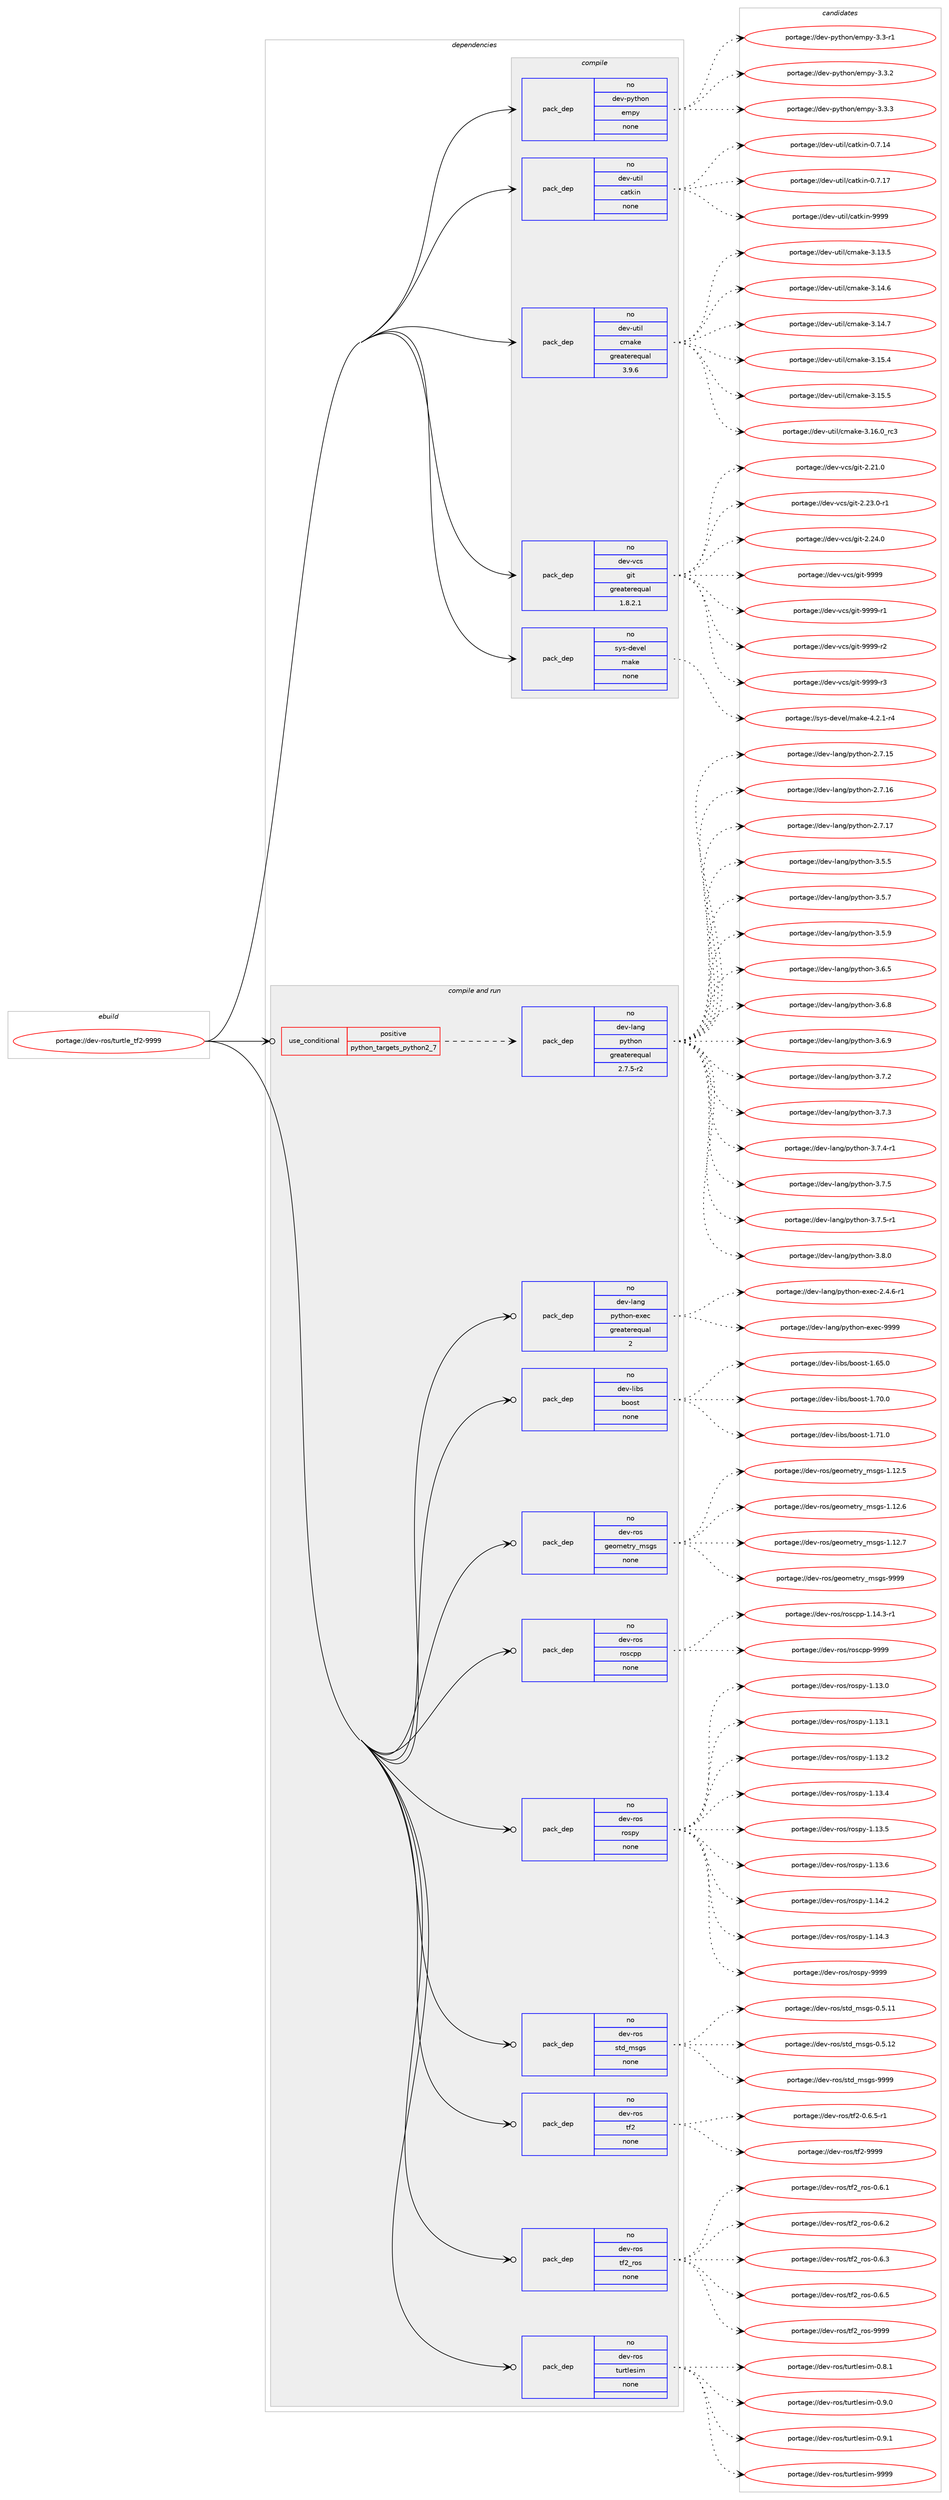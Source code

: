 digraph prolog {

# *************
# Graph options
# *************

newrank=true;
concentrate=true;
compound=true;
graph [rankdir=LR,fontname=Helvetica,fontsize=10,ranksep=1.5];#, ranksep=2.5, nodesep=0.2];
edge  [arrowhead=vee];
node  [fontname=Helvetica,fontsize=10];

# **********
# The ebuild
# **********

subgraph cluster_leftcol {
color=gray;
rank=same;
label=<<i>ebuild</i>>;
id [label="portage://dev-ros/turtle_tf2-9999", color=red, width=4, href="../dev-ros/turtle_tf2-9999.svg"];
}

# ****************
# The dependencies
# ****************

subgraph cluster_midcol {
color=gray;
label=<<i>dependencies</i>>;
subgraph cluster_compile {
fillcolor="#eeeeee";
style=filled;
label=<<i>compile</i>>;
subgraph pack158251 {
dependency207458 [label=<<TABLE BORDER="0" CELLBORDER="1" CELLSPACING="0" CELLPADDING="4" WIDTH="220"><TR><TD ROWSPAN="6" CELLPADDING="30">pack_dep</TD></TR><TR><TD WIDTH="110">no</TD></TR><TR><TD>dev-python</TD></TR><TR><TD>empy</TD></TR><TR><TD>none</TD></TR><TR><TD></TD></TR></TABLE>>, shape=none, color=blue];
}
id:e -> dependency207458:w [weight=20,style="solid",arrowhead="vee"];
subgraph pack158252 {
dependency207459 [label=<<TABLE BORDER="0" CELLBORDER="1" CELLSPACING="0" CELLPADDING="4" WIDTH="220"><TR><TD ROWSPAN="6" CELLPADDING="30">pack_dep</TD></TR><TR><TD WIDTH="110">no</TD></TR><TR><TD>dev-util</TD></TR><TR><TD>catkin</TD></TR><TR><TD>none</TD></TR><TR><TD></TD></TR></TABLE>>, shape=none, color=blue];
}
id:e -> dependency207459:w [weight=20,style="solid",arrowhead="vee"];
subgraph pack158253 {
dependency207460 [label=<<TABLE BORDER="0" CELLBORDER="1" CELLSPACING="0" CELLPADDING="4" WIDTH="220"><TR><TD ROWSPAN="6" CELLPADDING="30">pack_dep</TD></TR><TR><TD WIDTH="110">no</TD></TR><TR><TD>dev-util</TD></TR><TR><TD>cmake</TD></TR><TR><TD>greaterequal</TD></TR><TR><TD>3.9.6</TD></TR></TABLE>>, shape=none, color=blue];
}
id:e -> dependency207460:w [weight=20,style="solid",arrowhead="vee"];
subgraph pack158254 {
dependency207461 [label=<<TABLE BORDER="0" CELLBORDER="1" CELLSPACING="0" CELLPADDING="4" WIDTH="220"><TR><TD ROWSPAN="6" CELLPADDING="30">pack_dep</TD></TR><TR><TD WIDTH="110">no</TD></TR><TR><TD>dev-vcs</TD></TR><TR><TD>git</TD></TR><TR><TD>greaterequal</TD></TR><TR><TD>1.8.2.1</TD></TR></TABLE>>, shape=none, color=blue];
}
id:e -> dependency207461:w [weight=20,style="solid",arrowhead="vee"];
subgraph pack158255 {
dependency207462 [label=<<TABLE BORDER="0" CELLBORDER="1" CELLSPACING="0" CELLPADDING="4" WIDTH="220"><TR><TD ROWSPAN="6" CELLPADDING="30">pack_dep</TD></TR><TR><TD WIDTH="110">no</TD></TR><TR><TD>sys-devel</TD></TR><TR><TD>make</TD></TR><TR><TD>none</TD></TR><TR><TD></TD></TR></TABLE>>, shape=none, color=blue];
}
id:e -> dependency207462:w [weight=20,style="solid",arrowhead="vee"];
}
subgraph cluster_compileandrun {
fillcolor="#eeeeee";
style=filled;
label=<<i>compile and run</i>>;
subgraph cond45779 {
dependency207463 [label=<<TABLE BORDER="0" CELLBORDER="1" CELLSPACING="0" CELLPADDING="4"><TR><TD ROWSPAN="3" CELLPADDING="10">use_conditional</TD></TR><TR><TD>positive</TD></TR><TR><TD>python_targets_python2_7</TD></TR></TABLE>>, shape=none, color=red];
subgraph pack158256 {
dependency207464 [label=<<TABLE BORDER="0" CELLBORDER="1" CELLSPACING="0" CELLPADDING="4" WIDTH="220"><TR><TD ROWSPAN="6" CELLPADDING="30">pack_dep</TD></TR><TR><TD WIDTH="110">no</TD></TR><TR><TD>dev-lang</TD></TR><TR><TD>python</TD></TR><TR><TD>greaterequal</TD></TR><TR><TD>2.7.5-r2</TD></TR></TABLE>>, shape=none, color=blue];
}
dependency207463:e -> dependency207464:w [weight=20,style="dashed",arrowhead="vee"];
}
id:e -> dependency207463:w [weight=20,style="solid",arrowhead="odotvee"];
subgraph pack158257 {
dependency207465 [label=<<TABLE BORDER="0" CELLBORDER="1" CELLSPACING="0" CELLPADDING="4" WIDTH="220"><TR><TD ROWSPAN="6" CELLPADDING="30">pack_dep</TD></TR><TR><TD WIDTH="110">no</TD></TR><TR><TD>dev-lang</TD></TR><TR><TD>python-exec</TD></TR><TR><TD>greaterequal</TD></TR><TR><TD>2</TD></TR></TABLE>>, shape=none, color=blue];
}
id:e -> dependency207465:w [weight=20,style="solid",arrowhead="odotvee"];
subgraph pack158258 {
dependency207466 [label=<<TABLE BORDER="0" CELLBORDER="1" CELLSPACING="0" CELLPADDING="4" WIDTH="220"><TR><TD ROWSPAN="6" CELLPADDING="30">pack_dep</TD></TR><TR><TD WIDTH="110">no</TD></TR><TR><TD>dev-libs</TD></TR><TR><TD>boost</TD></TR><TR><TD>none</TD></TR><TR><TD></TD></TR></TABLE>>, shape=none, color=blue];
}
id:e -> dependency207466:w [weight=20,style="solid",arrowhead="odotvee"];
subgraph pack158259 {
dependency207467 [label=<<TABLE BORDER="0" CELLBORDER="1" CELLSPACING="0" CELLPADDING="4" WIDTH="220"><TR><TD ROWSPAN="6" CELLPADDING="30">pack_dep</TD></TR><TR><TD WIDTH="110">no</TD></TR><TR><TD>dev-ros</TD></TR><TR><TD>geometry_msgs</TD></TR><TR><TD>none</TD></TR><TR><TD></TD></TR></TABLE>>, shape=none, color=blue];
}
id:e -> dependency207467:w [weight=20,style="solid",arrowhead="odotvee"];
subgraph pack158260 {
dependency207468 [label=<<TABLE BORDER="0" CELLBORDER="1" CELLSPACING="0" CELLPADDING="4" WIDTH="220"><TR><TD ROWSPAN="6" CELLPADDING="30">pack_dep</TD></TR><TR><TD WIDTH="110">no</TD></TR><TR><TD>dev-ros</TD></TR><TR><TD>roscpp</TD></TR><TR><TD>none</TD></TR><TR><TD></TD></TR></TABLE>>, shape=none, color=blue];
}
id:e -> dependency207468:w [weight=20,style="solid",arrowhead="odotvee"];
subgraph pack158261 {
dependency207469 [label=<<TABLE BORDER="0" CELLBORDER="1" CELLSPACING="0" CELLPADDING="4" WIDTH="220"><TR><TD ROWSPAN="6" CELLPADDING="30">pack_dep</TD></TR><TR><TD WIDTH="110">no</TD></TR><TR><TD>dev-ros</TD></TR><TR><TD>rospy</TD></TR><TR><TD>none</TD></TR><TR><TD></TD></TR></TABLE>>, shape=none, color=blue];
}
id:e -> dependency207469:w [weight=20,style="solid",arrowhead="odotvee"];
subgraph pack158262 {
dependency207470 [label=<<TABLE BORDER="0" CELLBORDER="1" CELLSPACING="0" CELLPADDING="4" WIDTH="220"><TR><TD ROWSPAN="6" CELLPADDING="30">pack_dep</TD></TR><TR><TD WIDTH="110">no</TD></TR><TR><TD>dev-ros</TD></TR><TR><TD>std_msgs</TD></TR><TR><TD>none</TD></TR><TR><TD></TD></TR></TABLE>>, shape=none, color=blue];
}
id:e -> dependency207470:w [weight=20,style="solid",arrowhead="odotvee"];
subgraph pack158263 {
dependency207471 [label=<<TABLE BORDER="0" CELLBORDER="1" CELLSPACING="0" CELLPADDING="4" WIDTH="220"><TR><TD ROWSPAN="6" CELLPADDING="30">pack_dep</TD></TR><TR><TD WIDTH="110">no</TD></TR><TR><TD>dev-ros</TD></TR><TR><TD>tf2</TD></TR><TR><TD>none</TD></TR><TR><TD></TD></TR></TABLE>>, shape=none, color=blue];
}
id:e -> dependency207471:w [weight=20,style="solid",arrowhead="odotvee"];
subgraph pack158264 {
dependency207472 [label=<<TABLE BORDER="0" CELLBORDER="1" CELLSPACING="0" CELLPADDING="4" WIDTH="220"><TR><TD ROWSPAN="6" CELLPADDING="30">pack_dep</TD></TR><TR><TD WIDTH="110">no</TD></TR><TR><TD>dev-ros</TD></TR><TR><TD>tf2_ros</TD></TR><TR><TD>none</TD></TR><TR><TD></TD></TR></TABLE>>, shape=none, color=blue];
}
id:e -> dependency207472:w [weight=20,style="solid",arrowhead="odotvee"];
subgraph pack158265 {
dependency207473 [label=<<TABLE BORDER="0" CELLBORDER="1" CELLSPACING="0" CELLPADDING="4" WIDTH="220"><TR><TD ROWSPAN="6" CELLPADDING="30">pack_dep</TD></TR><TR><TD WIDTH="110">no</TD></TR><TR><TD>dev-ros</TD></TR><TR><TD>turtlesim</TD></TR><TR><TD>none</TD></TR><TR><TD></TD></TR></TABLE>>, shape=none, color=blue];
}
id:e -> dependency207473:w [weight=20,style="solid",arrowhead="odotvee"];
}
subgraph cluster_run {
fillcolor="#eeeeee";
style=filled;
label=<<i>run</i>>;
}
}

# **************
# The candidates
# **************

subgraph cluster_choices {
rank=same;
color=gray;
label=<<i>candidates</i>>;

subgraph choice158251 {
color=black;
nodesep=1;
choiceportage1001011184511212111610411111047101109112121455146514511449 [label="portage://dev-python/empy-3.3-r1", color=red, width=4,href="../dev-python/empy-3.3-r1.svg"];
choiceportage1001011184511212111610411111047101109112121455146514650 [label="portage://dev-python/empy-3.3.2", color=red, width=4,href="../dev-python/empy-3.3.2.svg"];
choiceportage1001011184511212111610411111047101109112121455146514651 [label="portage://dev-python/empy-3.3.3", color=red, width=4,href="../dev-python/empy-3.3.3.svg"];
dependency207458:e -> choiceportage1001011184511212111610411111047101109112121455146514511449:w [style=dotted,weight="100"];
dependency207458:e -> choiceportage1001011184511212111610411111047101109112121455146514650:w [style=dotted,weight="100"];
dependency207458:e -> choiceportage1001011184511212111610411111047101109112121455146514651:w [style=dotted,weight="100"];
}
subgraph choice158252 {
color=black;
nodesep=1;
choiceportage1001011184511711610510847999711610710511045484655464952 [label="portage://dev-util/catkin-0.7.14", color=red, width=4,href="../dev-util/catkin-0.7.14.svg"];
choiceportage1001011184511711610510847999711610710511045484655464955 [label="portage://dev-util/catkin-0.7.17", color=red, width=4,href="../dev-util/catkin-0.7.17.svg"];
choiceportage100101118451171161051084799971161071051104557575757 [label="portage://dev-util/catkin-9999", color=red, width=4,href="../dev-util/catkin-9999.svg"];
dependency207459:e -> choiceportage1001011184511711610510847999711610710511045484655464952:w [style=dotted,weight="100"];
dependency207459:e -> choiceportage1001011184511711610510847999711610710511045484655464955:w [style=dotted,weight="100"];
dependency207459:e -> choiceportage100101118451171161051084799971161071051104557575757:w [style=dotted,weight="100"];
}
subgraph choice158253 {
color=black;
nodesep=1;
choiceportage1001011184511711610510847991099710710145514649514653 [label="portage://dev-util/cmake-3.13.5", color=red, width=4,href="../dev-util/cmake-3.13.5.svg"];
choiceportage1001011184511711610510847991099710710145514649524654 [label="portage://dev-util/cmake-3.14.6", color=red, width=4,href="../dev-util/cmake-3.14.6.svg"];
choiceportage1001011184511711610510847991099710710145514649524655 [label="portage://dev-util/cmake-3.14.7", color=red, width=4,href="../dev-util/cmake-3.14.7.svg"];
choiceportage1001011184511711610510847991099710710145514649534652 [label="portage://dev-util/cmake-3.15.4", color=red, width=4,href="../dev-util/cmake-3.15.4.svg"];
choiceportage1001011184511711610510847991099710710145514649534653 [label="portage://dev-util/cmake-3.15.5", color=red, width=4,href="../dev-util/cmake-3.15.5.svg"];
choiceportage1001011184511711610510847991099710710145514649544648951149951 [label="portage://dev-util/cmake-3.16.0_rc3", color=red, width=4,href="../dev-util/cmake-3.16.0_rc3.svg"];
dependency207460:e -> choiceportage1001011184511711610510847991099710710145514649514653:w [style=dotted,weight="100"];
dependency207460:e -> choiceportage1001011184511711610510847991099710710145514649524654:w [style=dotted,weight="100"];
dependency207460:e -> choiceportage1001011184511711610510847991099710710145514649524655:w [style=dotted,weight="100"];
dependency207460:e -> choiceportage1001011184511711610510847991099710710145514649534652:w [style=dotted,weight="100"];
dependency207460:e -> choiceportage1001011184511711610510847991099710710145514649534653:w [style=dotted,weight="100"];
dependency207460:e -> choiceportage1001011184511711610510847991099710710145514649544648951149951:w [style=dotted,weight="100"];
}
subgraph choice158254 {
color=black;
nodesep=1;
choiceportage10010111845118991154710310511645504650494648 [label="portage://dev-vcs/git-2.21.0", color=red, width=4,href="../dev-vcs/git-2.21.0.svg"];
choiceportage100101118451189911547103105116455046505146484511449 [label="portage://dev-vcs/git-2.23.0-r1", color=red, width=4,href="../dev-vcs/git-2.23.0-r1.svg"];
choiceportage10010111845118991154710310511645504650524648 [label="portage://dev-vcs/git-2.24.0", color=red, width=4,href="../dev-vcs/git-2.24.0.svg"];
choiceportage1001011184511899115471031051164557575757 [label="portage://dev-vcs/git-9999", color=red, width=4,href="../dev-vcs/git-9999.svg"];
choiceportage10010111845118991154710310511645575757574511449 [label="portage://dev-vcs/git-9999-r1", color=red, width=4,href="../dev-vcs/git-9999-r1.svg"];
choiceportage10010111845118991154710310511645575757574511450 [label="portage://dev-vcs/git-9999-r2", color=red, width=4,href="../dev-vcs/git-9999-r2.svg"];
choiceportage10010111845118991154710310511645575757574511451 [label="portage://dev-vcs/git-9999-r3", color=red, width=4,href="../dev-vcs/git-9999-r3.svg"];
dependency207461:e -> choiceportage10010111845118991154710310511645504650494648:w [style=dotted,weight="100"];
dependency207461:e -> choiceportage100101118451189911547103105116455046505146484511449:w [style=dotted,weight="100"];
dependency207461:e -> choiceportage10010111845118991154710310511645504650524648:w [style=dotted,weight="100"];
dependency207461:e -> choiceportage1001011184511899115471031051164557575757:w [style=dotted,weight="100"];
dependency207461:e -> choiceportage10010111845118991154710310511645575757574511449:w [style=dotted,weight="100"];
dependency207461:e -> choiceportage10010111845118991154710310511645575757574511450:w [style=dotted,weight="100"];
dependency207461:e -> choiceportage10010111845118991154710310511645575757574511451:w [style=dotted,weight="100"];
}
subgraph choice158255 {
color=black;
nodesep=1;
choiceportage1151211154510010111810110847109971071014552465046494511452 [label="portage://sys-devel/make-4.2.1-r4", color=red, width=4,href="../sys-devel/make-4.2.1-r4.svg"];
dependency207462:e -> choiceportage1151211154510010111810110847109971071014552465046494511452:w [style=dotted,weight="100"];
}
subgraph choice158256 {
color=black;
nodesep=1;
choiceportage10010111845108971101034711212111610411111045504655464953 [label="portage://dev-lang/python-2.7.15", color=red, width=4,href="../dev-lang/python-2.7.15.svg"];
choiceportage10010111845108971101034711212111610411111045504655464954 [label="portage://dev-lang/python-2.7.16", color=red, width=4,href="../dev-lang/python-2.7.16.svg"];
choiceportage10010111845108971101034711212111610411111045504655464955 [label="portage://dev-lang/python-2.7.17", color=red, width=4,href="../dev-lang/python-2.7.17.svg"];
choiceportage100101118451089711010347112121116104111110455146534653 [label="portage://dev-lang/python-3.5.5", color=red, width=4,href="../dev-lang/python-3.5.5.svg"];
choiceportage100101118451089711010347112121116104111110455146534655 [label="portage://dev-lang/python-3.5.7", color=red, width=4,href="../dev-lang/python-3.5.7.svg"];
choiceportage100101118451089711010347112121116104111110455146534657 [label="portage://dev-lang/python-3.5.9", color=red, width=4,href="../dev-lang/python-3.5.9.svg"];
choiceportage100101118451089711010347112121116104111110455146544653 [label="portage://dev-lang/python-3.6.5", color=red, width=4,href="../dev-lang/python-3.6.5.svg"];
choiceportage100101118451089711010347112121116104111110455146544656 [label="portage://dev-lang/python-3.6.8", color=red, width=4,href="../dev-lang/python-3.6.8.svg"];
choiceportage100101118451089711010347112121116104111110455146544657 [label="portage://dev-lang/python-3.6.9", color=red, width=4,href="../dev-lang/python-3.6.9.svg"];
choiceportage100101118451089711010347112121116104111110455146554650 [label="portage://dev-lang/python-3.7.2", color=red, width=4,href="../dev-lang/python-3.7.2.svg"];
choiceportage100101118451089711010347112121116104111110455146554651 [label="portage://dev-lang/python-3.7.3", color=red, width=4,href="../dev-lang/python-3.7.3.svg"];
choiceportage1001011184510897110103471121211161041111104551465546524511449 [label="portage://dev-lang/python-3.7.4-r1", color=red, width=4,href="../dev-lang/python-3.7.4-r1.svg"];
choiceportage100101118451089711010347112121116104111110455146554653 [label="portage://dev-lang/python-3.7.5", color=red, width=4,href="../dev-lang/python-3.7.5.svg"];
choiceportage1001011184510897110103471121211161041111104551465546534511449 [label="portage://dev-lang/python-3.7.5-r1", color=red, width=4,href="../dev-lang/python-3.7.5-r1.svg"];
choiceportage100101118451089711010347112121116104111110455146564648 [label="portage://dev-lang/python-3.8.0", color=red, width=4,href="../dev-lang/python-3.8.0.svg"];
dependency207464:e -> choiceportage10010111845108971101034711212111610411111045504655464953:w [style=dotted,weight="100"];
dependency207464:e -> choiceportage10010111845108971101034711212111610411111045504655464954:w [style=dotted,weight="100"];
dependency207464:e -> choiceportage10010111845108971101034711212111610411111045504655464955:w [style=dotted,weight="100"];
dependency207464:e -> choiceportage100101118451089711010347112121116104111110455146534653:w [style=dotted,weight="100"];
dependency207464:e -> choiceportage100101118451089711010347112121116104111110455146534655:w [style=dotted,weight="100"];
dependency207464:e -> choiceportage100101118451089711010347112121116104111110455146534657:w [style=dotted,weight="100"];
dependency207464:e -> choiceportage100101118451089711010347112121116104111110455146544653:w [style=dotted,weight="100"];
dependency207464:e -> choiceportage100101118451089711010347112121116104111110455146544656:w [style=dotted,weight="100"];
dependency207464:e -> choiceportage100101118451089711010347112121116104111110455146544657:w [style=dotted,weight="100"];
dependency207464:e -> choiceportage100101118451089711010347112121116104111110455146554650:w [style=dotted,weight="100"];
dependency207464:e -> choiceportage100101118451089711010347112121116104111110455146554651:w [style=dotted,weight="100"];
dependency207464:e -> choiceportage1001011184510897110103471121211161041111104551465546524511449:w [style=dotted,weight="100"];
dependency207464:e -> choiceportage100101118451089711010347112121116104111110455146554653:w [style=dotted,weight="100"];
dependency207464:e -> choiceportage1001011184510897110103471121211161041111104551465546534511449:w [style=dotted,weight="100"];
dependency207464:e -> choiceportage100101118451089711010347112121116104111110455146564648:w [style=dotted,weight="100"];
}
subgraph choice158257 {
color=black;
nodesep=1;
choiceportage10010111845108971101034711212111610411111045101120101994550465246544511449 [label="portage://dev-lang/python-exec-2.4.6-r1", color=red, width=4,href="../dev-lang/python-exec-2.4.6-r1.svg"];
choiceportage10010111845108971101034711212111610411111045101120101994557575757 [label="portage://dev-lang/python-exec-9999", color=red, width=4,href="../dev-lang/python-exec-9999.svg"];
dependency207465:e -> choiceportage10010111845108971101034711212111610411111045101120101994550465246544511449:w [style=dotted,weight="100"];
dependency207465:e -> choiceportage10010111845108971101034711212111610411111045101120101994557575757:w [style=dotted,weight="100"];
}
subgraph choice158258 {
color=black;
nodesep=1;
choiceportage1001011184510810598115479811111111511645494654534648 [label="portage://dev-libs/boost-1.65.0", color=red, width=4,href="../dev-libs/boost-1.65.0.svg"];
choiceportage1001011184510810598115479811111111511645494655484648 [label="portage://dev-libs/boost-1.70.0", color=red, width=4,href="../dev-libs/boost-1.70.0.svg"];
choiceportage1001011184510810598115479811111111511645494655494648 [label="portage://dev-libs/boost-1.71.0", color=red, width=4,href="../dev-libs/boost-1.71.0.svg"];
dependency207466:e -> choiceportage1001011184510810598115479811111111511645494654534648:w [style=dotted,weight="100"];
dependency207466:e -> choiceportage1001011184510810598115479811111111511645494655484648:w [style=dotted,weight="100"];
dependency207466:e -> choiceportage1001011184510810598115479811111111511645494655494648:w [style=dotted,weight="100"];
}
subgraph choice158259 {
color=black;
nodesep=1;
choiceportage10010111845114111115471031011111091011161141219510911510311545494649504653 [label="portage://dev-ros/geometry_msgs-1.12.5", color=red, width=4,href="../dev-ros/geometry_msgs-1.12.5.svg"];
choiceportage10010111845114111115471031011111091011161141219510911510311545494649504654 [label="portage://dev-ros/geometry_msgs-1.12.6", color=red, width=4,href="../dev-ros/geometry_msgs-1.12.6.svg"];
choiceportage10010111845114111115471031011111091011161141219510911510311545494649504655 [label="portage://dev-ros/geometry_msgs-1.12.7", color=red, width=4,href="../dev-ros/geometry_msgs-1.12.7.svg"];
choiceportage1001011184511411111547103101111109101116114121951091151031154557575757 [label="portage://dev-ros/geometry_msgs-9999", color=red, width=4,href="../dev-ros/geometry_msgs-9999.svg"];
dependency207467:e -> choiceportage10010111845114111115471031011111091011161141219510911510311545494649504653:w [style=dotted,weight="100"];
dependency207467:e -> choiceportage10010111845114111115471031011111091011161141219510911510311545494649504654:w [style=dotted,weight="100"];
dependency207467:e -> choiceportage10010111845114111115471031011111091011161141219510911510311545494649504655:w [style=dotted,weight="100"];
dependency207467:e -> choiceportage1001011184511411111547103101111109101116114121951091151031154557575757:w [style=dotted,weight="100"];
}
subgraph choice158260 {
color=black;
nodesep=1;
choiceportage100101118451141111154711411111599112112454946495246514511449 [label="portage://dev-ros/roscpp-1.14.3-r1", color=red, width=4,href="../dev-ros/roscpp-1.14.3-r1.svg"];
choiceportage1001011184511411111547114111115991121124557575757 [label="portage://dev-ros/roscpp-9999", color=red, width=4,href="../dev-ros/roscpp-9999.svg"];
dependency207468:e -> choiceportage100101118451141111154711411111599112112454946495246514511449:w [style=dotted,weight="100"];
dependency207468:e -> choiceportage1001011184511411111547114111115991121124557575757:w [style=dotted,weight="100"];
}
subgraph choice158261 {
color=black;
nodesep=1;
choiceportage100101118451141111154711411111511212145494649514648 [label="portage://dev-ros/rospy-1.13.0", color=red, width=4,href="../dev-ros/rospy-1.13.0.svg"];
choiceportage100101118451141111154711411111511212145494649514649 [label="portage://dev-ros/rospy-1.13.1", color=red, width=4,href="../dev-ros/rospy-1.13.1.svg"];
choiceportage100101118451141111154711411111511212145494649514650 [label="portage://dev-ros/rospy-1.13.2", color=red, width=4,href="../dev-ros/rospy-1.13.2.svg"];
choiceportage100101118451141111154711411111511212145494649514652 [label="portage://dev-ros/rospy-1.13.4", color=red, width=4,href="../dev-ros/rospy-1.13.4.svg"];
choiceportage100101118451141111154711411111511212145494649514653 [label="portage://dev-ros/rospy-1.13.5", color=red, width=4,href="../dev-ros/rospy-1.13.5.svg"];
choiceportage100101118451141111154711411111511212145494649514654 [label="portage://dev-ros/rospy-1.13.6", color=red, width=4,href="../dev-ros/rospy-1.13.6.svg"];
choiceportage100101118451141111154711411111511212145494649524650 [label="portage://dev-ros/rospy-1.14.2", color=red, width=4,href="../dev-ros/rospy-1.14.2.svg"];
choiceportage100101118451141111154711411111511212145494649524651 [label="portage://dev-ros/rospy-1.14.3", color=red, width=4,href="../dev-ros/rospy-1.14.3.svg"];
choiceportage10010111845114111115471141111151121214557575757 [label="portage://dev-ros/rospy-9999", color=red, width=4,href="../dev-ros/rospy-9999.svg"];
dependency207469:e -> choiceportage100101118451141111154711411111511212145494649514648:w [style=dotted,weight="100"];
dependency207469:e -> choiceportage100101118451141111154711411111511212145494649514649:w [style=dotted,weight="100"];
dependency207469:e -> choiceportage100101118451141111154711411111511212145494649514650:w [style=dotted,weight="100"];
dependency207469:e -> choiceportage100101118451141111154711411111511212145494649514652:w [style=dotted,weight="100"];
dependency207469:e -> choiceportage100101118451141111154711411111511212145494649514653:w [style=dotted,weight="100"];
dependency207469:e -> choiceportage100101118451141111154711411111511212145494649514654:w [style=dotted,weight="100"];
dependency207469:e -> choiceportage100101118451141111154711411111511212145494649524650:w [style=dotted,weight="100"];
dependency207469:e -> choiceportage100101118451141111154711411111511212145494649524651:w [style=dotted,weight="100"];
dependency207469:e -> choiceportage10010111845114111115471141111151121214557575757:w [style=dotted,weight="100"];
}
subgraph choice158262 {
color=black;
nodesep=1;
choiceportage10010111845114111115471151161009510911510311545484653464949 [label="portage://dev-ros/std_msgs-0.5.11", color=red, width=4,href="../dev-ros/std_msgs-0.5.11.svg"];
choiceportage10010111845114111115471151161009510911510311545484653464950 [label="portage://dev-ros/std_msgs-0.5.12", color=red, width=4,href="../dev-ros/std_msgs-0.5.12.svg"];
choiceportage1001011184511411111547115116100951091151031154557575757 [label="portage://dev-ros/std_msgs-9999", color=red, width=4,href="../dev-ros/std_msgs-9999.svg"];
dependency207470:e -> choiceportage10010111845114111115471151161009510911510311545484653464949:w [style=dotted,weight="100"];
dependency207470:e -> choiceportage10010111845114111115471151161009510911510311545484653464950:w [style=dotted,weight="100"];
dependency207470:e -> choiceportage1001011184511411111547115116100951091151031154557575757:w [style=dotted,weight="100"];
}
subgraph choice158263 {
color=black;
nodesep=1;
choiceportage1001011184511411111547116102504548465446534511449 [label="portage://dev-ros/tf2-0.6.5-r1", color=red, width=4,href="../dev-ros/tf2-0.6.5-r1.svg"];
choiceportage1001011184511411111547116102504557575757 [label="portage://dev-ros/tf2-9999", color=red, width=4,href="../dev-ros/tf2-9999.svg"];
dependency207471:e -> choiceportage1001011184511411111547116102504548465446534511449:w [style=dotted,weight="100"];
dependency207471:e -> choiceportage1001011184511411111547116102504557575757:w [style=dotted,weight="100"];
}
subgraph choice158264 {
color=black;
nodesep=1;
choiceportage10010111845114111115471161025095114111115454846544649 [label="portage://dev-ros/tf2_ros-0.6.1", color=red, width=4,href="../dev-ros/tf2_ros-0.6.1.svg"];
choiceportage10010111845114111115471161025095114111115454846544650 [label="portage://dev-ros/tf2_ros-0.6.2", color=red, width=4,href="../dev-ros/tf2_ros-0.6.2.svg"];
choiceportage10010111845114111115471161025095114111115454846544651 [label="portage://dev-ros/tf2_ros-0.6.3", color=red, width=4,href="../dev-ros/tf2_ros-0.6.3.svg"];
choiceportage10010111845114111115471161025095114111115454846544653 [label="portage://dev-ros/tf2_ros-0.6.5", color=red, width=4,href="../dev-ros/tf2_ros-0.6.5.svg"];
choiceportage100101118451141111154711610250951141111154557575757 [label="portage://dev-ros/tf2_ros-9999", color=red, width=4,href="../dev-ros/tf2_ros-9999.svg"];
dependency207472:e -> choiceportage10010111845114111115471161025095114111115454846544649:w [style=dotted,weight="100"];
dependency207472:e -> choiceportage10010111845114111115471161025095114111115454846544650:w [style=dotted,weight="100"];
dependency207472:e -> choiceportage10010111845114111115471161025095114111115454846544651:w [style=dotted,weight="100"];
dependency207472:e -> choiceportage10010111845114111115471161025095114111115454846544653:w [style=dotted,weight="100"];
dependency207472:e -> choiceportage100101118451141111154711610250951141111154557575757:w [style=dotted,weight="100"];
}
subgraph choice158265 {
color=black;
nodesep=1;
choiceportage1001011184511411111547116117114116108101115105109454846564649 [label="portage://dev-ros/turtlesim-0.8.1", color=red, width=4,href="../dev-ros/turtlesim-0.8.1.svg"];
choiceportage1001011184511411111547116117114116108101115105109454846574648 [label="portage://dev-ros/turtlesim-0.9.0", color=red, width=4,href="../dev-ros/turtlesim-0.9.0.svg"];
choiceportage1001011184511411111547116117114116108101115105109454846574649 [label="portage://dev-ros/turtlesim-0.9.1", color=red, width=4,href="../dev-ros/turtlesim-0.9.1.svg"];
choiceportage10010111845114111115471161171141161081011151051094557575757 [label="portage://dev-ros/turtlesim-9999", color=red, width=4,href="../dev-ros/turtlesim-9999.svg"];
dependency207473:e -> choiceportage1001011184511411111547116117114116108101115105109454846564649:w [style=dotted,weight="100"];
dependency207473:e -> choiceportage1001011184511411111547116117114116108101115105109454846574648:w [style=dotted,weight="100"];
dependency207473:e -> choiceportage1001011184511411111547116117114116108101115105109454846574649:w [style=dotted,weight="100"];
dependency207473:e -> choiceportage10010111845114111115471161171141161081011151051094557575757:w [style=dotted,weight="100"];
}
}

}
